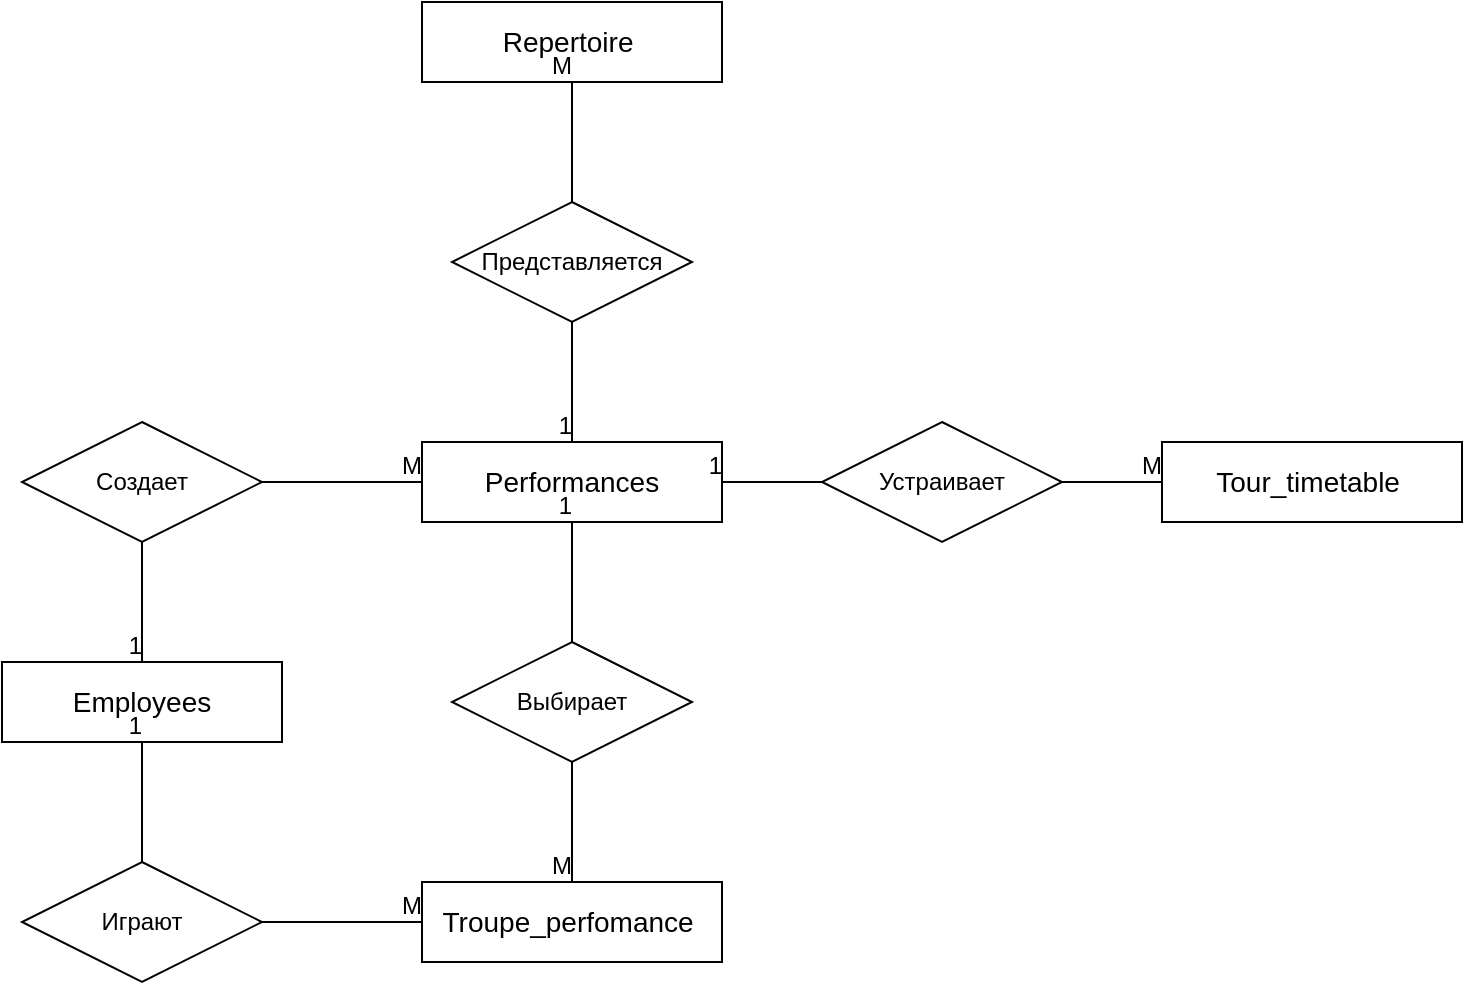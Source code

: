<mxfile version="20.5.0" type="device"><diagram id="R2lEEEUBdFMjLlhIrx00" name="Page-1"><mxGraphModel dx="1422" dy="1894" grid="1" gridSize="10" guides="1" tooltips="1" connect="1" arrows="1" fold="1" page="1" pageScale="1" pageWidth="850" pageHeight="1100" math="0" shadow="0" extFonts="Permanent Marker^https://fonts.googleapis.com/css?family=Permanent+Marker"><root><mxCell id="0"/><mxCell id="1" parent="0"/><mxCell id="USNd0YCVxz6DP0PmQh-B-11" value="Устраивает" style="shape=rhombus;perimeter=rhombusPerimeter;whiteSpace=wrap;html=1;align=center;" parent="1" vertex="1"><mxGeometry x="640" y="-460" width="120" height="60" as="geometry"/></mxCell><mxCell id="USNd0YCVxz6DP0PmQh-B-14" value="Играют" style="shape=rhombus;perimeter=rhombusPerimeter;whiteSpace=wrap;html=1;align=center;" parent="1" vertex="1"><mxGeometry x="240" y="-240" width="120" height="60" as="geometry"/></mxCell><mxCell id="USNd0YCVxz6DP0PmQh-B-15" value="Выбирает" style="shape=rhombus;perimeter=rhombusPerimeter;whiteSpace=wrap;html=1;align=center;" parent="1" vertex="1"><mxGeometry x="455" y="-350" width="120" height="60" as="geometry"/></mxCell><mxCell id="QSHM0_rl4-kLwc2RBCpJ-1" value="Создает" style="shape=rhombus;perimeter=rhombusPerimeter;whiteSpace=wrap;html=1;align=center;" parent="1" vertex="1"><mxGeometry x="240" y="-460" width="120" height="60" as="geometry"/></mxCell><mxCell id="USNd0YCVxz6DP0PmQh-B-25" value="Представляется" style="shape=rhombus;perimeter=rhombusPerimeter;whiteSpace=wrap;html=1;align=center;" parent="1" vertex="1"><mxGeometry x="455" y="-570" width="120" height="60" as="geometry"/></mxCell><mxCell id="vICms11rQFoeDfI_lsW6-1" value="&lt;span style=&quot;font-size: 14px;&quot;&gt;Tour_timetable&amp;nbsp;&lt;/span&gt;" style="whiteSpace=wrap;html=1;align=center;" vertex="1" parent="1"><mxGeometry x="810" y="-450" width="150" height="40" as="geometry"/></mxCell><mxCell id="vICms11rQFoeDfI_lsW6-2" value="&lt;span style=&quot;font-size: 14px;&quot;&gt;Troupe_perfomance&amp;nbsp;&lt;/span&gt;" style="whiteSpace=wrap;html=1;align=center;" vertex="1" parent="1"><mxGeometry x="440" y="-230" width="150" height="40" as="geometry"/></mxCell><mxCell id="vICms11rQFoeDfI_lsW6-3" value="&lt;span style=&quot;font-size: 14px;&quot;&gt;Employees&lt;/span&gt;" style="whiteSpace=wrap;html=1;align=center;" vertex="1" parent="1"><mxGeometry x="230" y="-340" width="140" height="40" as="geometry"/></mxCell><mxCell id="vICms11rQFoeDfI_lsW6-4" value="&lt;span style=&quot;font-size: 14px;&quot;&gt;Performances&lt;/span&gt;" style="whiteSpace=wrap;html=1;align=center;" vertex="1" parent="1"><mxGeometry x="440" y="-450" width="150" height="40" as="geometry"/></mxCell><mxCell id="vICms11rQFoeDfI_lsW6-5" value="&lt;span style=&quot;font-size: 14px;&quot;&gt;Repertoire&amp;nbsp;&lt;/span&gt;" style="whiteSpace=wrap;html=1;align=center;" vertex="1" parent="1"><mxGeometry x="440" y="-670" width="150" height="40" as="geometry"/></mxCell><mxCell id="vICms11rQFoeDfI_lsW6-7" value="" style="endArrow=none;html=1;rounded=0;entryX=0.5;entryY=1;entryDx=0;entryDy=0;exitX=0.5;exitY=0;exitDx=0;exitDy=0;" edge="1" parent="1" source="USNd0YCVxz6DP0PmQh-B-14" target="vICms11rQFoeDfI_lsW6-3"><mxGeometry relative="1" as="geometry"><mxPoint x="400" y="-400" as="sourcePoint"/><mxPoint x="560" y="-400" as="targetPoint"/></mxGeometry></mxCell><mxCell id="vICms11rQFoeDfI_lsW6-8" value="1" style="resizable=0;html=1;align=right;verticalAlign=bottom;" connectable="0" vertex="1" parent="vICms11rQFoeDfI_lsW6-7"><mxGeometry x="1" relative="1" as="geometry"/></mxCell><mxCell id="vICms11rQFoeDfI_lsW6-9" value="" style="endArrow=none;html=1;rounded=0;exitX=1;exitY=0.5;exitDx=0;exitDy=0;entryX=0;entryY=0.5;entryDx=0;entryDy=0;" edge="1" parent="1" source="USNd0YCVxz6DP0PmQh-B-14" target="vICms11rQFoeDfI_lsW6-2"><mxGeometry relative="1" as="geometry"><mxPoint x="400" y="-400" as="sourcePoint"/><mxPoint x="560" y="-400" as="targetPoint"/></mxGeometry></mxCell><mxCell id="vICms11rQFoeDfI_lsW6-10" value="М" style="resizable=0;html=1;align=right;verticalAlign=bottom;" connectable="0" vertex="1" parent="vICms11rQFoeDfI_lsW6-9"><mxGeometry x="1" relative="1" as="geometry"/></mxCell><mxCell id="vICms11rQFoeDfI_lsW6-11" value="" style="endArrow=none;html=1;rounded=0;entryX=0.5;entryY=1;entryDx=0;entryDy=0;exitX=0.5;exitY=0;exitDx=0;exitDy=0;" edge="1" parent="1" source="USNd0YCVxz6DP0PmQh-B-15" target="vICms11rQFoeDfI_lsW6-4"><mxGeometry relative="1" as="geometry"><mxPoint x="310" y="-230" as="sourcePoint"/><mxPoint x="310" y="-290" as="targetPoint"/></mxGeometry></mxCell><mxCell id="vICms11rQFoeDfI_lsW6-12" value="1" style="resizable=0;html=1;align=right;verticalAlign=bottom;" connectable="0" vertex="1" parent="vICms11rQFoeDfI_lsW6-11"><mxGeometry x="1" relative="1" as="geometry"/></mxCell><mxCell id="vICms11rQFoeDfI_lsW6-13" value="" style="endArrow=none;html=1;rounded=0;entryX=1;entryY=0.5;entryDx=0;entryDy=0;exitX=0;exitY=0.5;exitDx=0;exitDy=0;" edge="1" parent="1" source="USNd0YCVxz6DP0PmQh-B-11" target="vICms11rQFoeDfI_lsW6-4"><mxGeometry relative="1" as="geometry"><mxPoint x="320" y="-220" as="sourcePoint"/><mxPoint x="320" y="-280" as="targetPoint"/></mxGeometry></mxCell><mxCell id="vICms11rQFoeDfI_lsW6-14" value="1" style="resizable=0;html=1;align=right;verticalAlign=bottom;" connectable="0" vertex="1" parent="vICms11rQFoeDfI_lsW6-13"><mxGeometry x="1" relative="1" as="geometry"/></mxCell><mxCell id="vICms11rQFoeDfI_lsW6-15" value="" style="endArrow=none;html=1;rounded=0;entryX=0.5;entryY=0;entryDx=0;entryDy=0;exitX=0.5;exitY=1;exitDx=0;exitDy=0;" edge="1" parent="1" source="USNd0YCVxz6DP0PmQh-B-25" target="vICms11rQFoeDfI_lsW6-4"><mxGeometry relative="1" as="geometry"><mxPoint x="330" y="-210" as="sourcePoint"/><mxPoint x="330" y="-270" as="targetPoint"/></mxGeometry></mxCell><mxCell id="vICms11rQFoeDfI_lsW6-16" value="1" style="resizable=0;html=1;align=right;verticalAlign=bottom;" connectable="0" vertex="1" parent="vICms11rQFoeDfI_lsW6-15"><mxGeometry x="1" relative="1" as="geometry"/></mxCell><mxCell id="vICms11rQFoeDfI_lsW6-19" value="" style="endArrow=none;html=1;rounded=0;exitX=0.5;exitY=1;exitDx=0;exitDy=0;entryX=0.5;entryY=0;entryDx=0;entryDy=0;" edge="1" parent="1" source="USNd0YCVxz6DP0PmQh-B-15" target="vICms11rQFoeDfI_lsW6-2"><mxGeometry relative="1" as="geometry"><mxPoint x="370" y="-200" as="sourcePoint"/><mxPoint x="450" y="-200" as="targetPoint"/></mxGeometry></mxCell><mxCell id="vICms11rQFoeDfI_lsW6-20" value="М" style="resizable=0;html=1;align=right;verticalAlign=bottom;" connectable="0" vertex="1" parent="vICms11rQFoeDfI_lsW6-19"><mxGeometry x="1" relative="1" as="geometry"/></mxCell><mxCell id="vICms11rQFoeDfI_lsW6-21" value="" style="endArrow=none;html=1;rounded=0;exitX=1;exitY=0.5;exitDx=0;exitDy=0;entryX=0;entryY=0.5;entryDx=0;entryDy=0;" edge="1" parent="1" source="USNd0YCVxz6DP0PmQh-B-11" target="vICms11rQFoeDfI_lsW6-1"><mxGeometry relative="1" as="geometry"><mxPoint x="380" y="-190" as="sourcePoint"/><mxPoint x="460" y="-190" as="targetPoint"/></mxGeometry></mxCell><mxCell id="vICms11rQFoeDfI_lsW6-22" value="М" style="resizable=0;html=1;align=right;verticalAlign=bottom;" connectable="0" vertex="1" parent="vICms11rQFoeDfI_lsW6-21"><mxGeometry x="1" relative="1" as="geometry"/></mxCell><mxCell id="vICms11rQFoeDfI_lsW6-23" value="" style="endArrow=none;html=1;rounded=0;exitX=0.5;exitY=0;exitDx=0;exitDy=0;entryX=0.5;entryY=1;entryDx=0;entryDy=0;" edge="1" parent="1" source="USNd0YCVxz6DP0PmQh-B-25" target="vICms11rQFoeDfI_lsW6-5"><mxGeometry relative="1" as="geometry"><mxPoint x="390" y="-180" as="sourcePoint"/><mxPoint x="470" y="-180" as="targetPoint"/></mxGeometry></mxCell><mxCell id="vICms11rQFoeDfI_lsW6-24" value="М" style="resizable=0;html=1;align=right;verticalAlign=bottom;" connectable="0" vertex="1" parent="vICms11rQFoeDfI_lsW6-23"><mxGeometry x="1" relative="1" as="geometry"/></mxCell><mxCell id="vICms11rQFoeDfI_lsW6-32" value="" style="endArrow=none;html=1;rounded=0;exitX=1;exitY=0.5;exitDx=0;exitDy=0;entryX=0;entryY=0.5;entryDx=0;entryDy=0;" edge="1" parent="1" source="QSHM0_rl4-kLwc2RBCpJ-1" target="vICms11rQFoeDfI_lsW6-4"><mxGeometry relative="1" as="geometry"><mxPoint x="420" y="-150" as="sourcePoint"/><mxPoint x="500" y="-150" as="targetPoint"/></mxGeometry></mxCell><mxCell id="vICms11rQFoeDfI_lsW6-33" value="М" style="resizable=0;html=1;align=right;verticalAlign=bottom;" connectable="0" vertex="1" parent="vICms11rQFoeDfI_lsW6-32"><mxGeometry x="1" relative="1" as="geometry"/></mxCell><mxCell id="vICms11rQFoeDfI_lsW6-34" value="" style="endArrow=none;html=1;rounded=0;entryX=0.5;entryY=0;entryDx=0;entryDy=0;exitX=0.5;exitY=1;exitDx=0;exitDy=0;" edge="1" parent="1" source="QSHM0_rl4-kLwc2RBCpJ-1" target="vICms11rQFoeDfI_lsW6-3"><mxGeometry relative="1" as="geometry"><mxPoint x="310" y="-230" as="sourcePoint"/><mxPoint x="310" y="-290" as="targetPoint"/></mxGeometry></mxCell><mxCell id="vICms11rQFoeDfI_lsW6-35" value="1" style="resizable=0;html=1;align=right;verticalAlign=bottom;" connectable="0" vertex="1" parent="vICms11rQFoeDfI_lsW6-34"><mxGeometry x="1" relative="1" as="geometry"/></mxCell></root></mxGraphModel></diagram></mxfile>